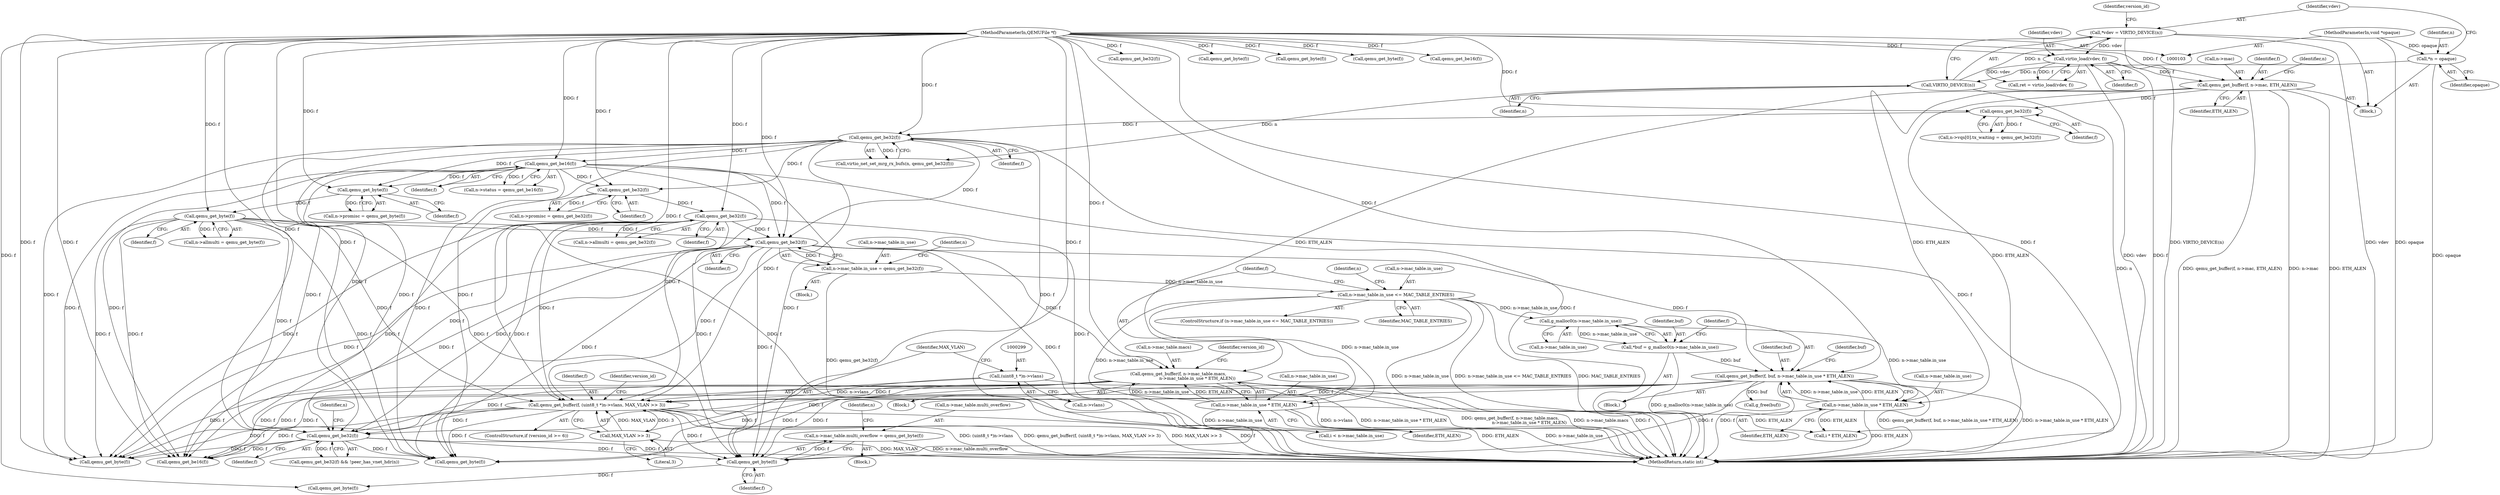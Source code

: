 digraph "0_qemu_eea750a5623ddac7a61982eec8f1c93481857578@pointer" {
"1000329" [label="(Call,n->mac_table.multi_overflow = qemu_get_byte(f))"];
"1000335" [label="(Call,qemu_get_byte(f))"];
"1000218" [label="(Call,qemu_get_be32(f))"];
"1000159" [label="(Call,qemu_get_be32(f))"];
"1000155" [label="(Call,qemu_get_be32(f))"];
"1000141" [label="(Call,qemu_get_buffer(f, n->mac, ETH_ALEN))"];
"1000133" [label="(Call,virtio_load(vdev, f))"];
"1000113" [label="(Call,*vdev = VIRTIO_DEVICE(n))"];
"1000115" [label="(Call,VIRTIO_DEVICE(n))"];
"1000109" [label="(Call,*n = opaque)"];
"1000105" [label="(MethodParameterIn,void *opaque)"];
"1000104" [label="(MethodParameterIn,QEMUFile *f)"];
"1000205" [label="(Call,qemu_get_byte(f))"];
"1000199" [label="(Call,qemu_get_byte(f))"];
"1000169" [label="(Call,qemu_get_be16(f))"];
"1000191" [label="(Call,qemu_get_be32(f))"];
"1000185" [label="(Call,qemu_get_be32(f))"];
"1000296" [label="(Call,qemu_get_buffer(f, (uint8_t *)n->vlans, MAX_VLAN >> 3))"];
"1000229" [label="(Call,qemu_get_buffer(f, n->mac_table.macs,\n                            n->mac_table.in_use * ETH_ALEN))"];
"1000236" [label="(Call,n->mac_table.in_use * ETH_ALEN)"];
"1000221" [label="(Call,n->mac_table.in_use <= MAC_TABLE_ENTRIES)"];
"1000212" [label="(Call,n->mac_table.in_use = qemu_get_be32(f))"];
"1000260" [label="(Call,qemu_get_buffer(f, buf, n->mac_table.in_use * ETH_ALEN))"];
"1000252" [label="(Call,*buf = g_malloc0(n->mac_table.in_use))"];
"1000254" [label="(Call,g_malloc0(n->mac_table.in_use))"];
"1000263" [label="(Call,n->mac_table.in_use * ETH_ALEN)"];
"1000298" [label="(Call,(uint8_t *)n->vlans)"];
"1000303" [label="(Call,MAX_VLAN >> 3)"];
"1000313" [label="(Call,qemu_get_be32(f))"];
"1000292" [label="(ControlStructure,if (version_id >= 6))"];
"1000242" [label="(Identifier,ETH_ALEN)"];
"1000220" [label="(ControlStructure,if (n->mac_table.in_use <= MAC_TABLE_ENTRIES))"];
"1000151" [label="(Identifier,n)"];
"1000186" [label="(Identifier,f)"];
"1000314" [label="(Identifier,f)"];
"1000212" [label="(Call,n->mac_table.in_use = qemu_get_be32(f))"];
"1000270" [label="(Call,g_free(buf))"];
"1000381" [label="(Call,qemu_get_byte(f))"];
"1000141" [label="(Call,qemu_get_buffer(f, n->mac, ETH_ALEN))"];
"1000213" [label="(Call,n->mac_table.in_use)"];
"1000219" [label="(Identifier,f)"];
"1000156" [label="(Identifier,f)"];
"1000271" [label="(Identifier,buf)"];
"1000404" [label="(Call,qemu_get_be16(f))"];
"1000146" [label="(Identifier,ETH_ALEN)"];
"1000211" [label="(Block,)"];
"1000541" [label="(MethodReturn,static int)"];
"1000304" [label="(Identifier,MAX_VLAN)"];
"1000228" [label="(Block,)"];
"1000116" [label="(Identifier,n)"];
"1000195" [label="(Call,n->promisc = qemu_get_byte(f))"];
"1000115" [label="(Call,VIRTIO_DEVICE(n))"];
"1000313" [label="(Call,qemu_get_be32(f))"];
"1000114" [label="(Identifier,vdev)"];
"1000170" [label="(Identifier,f)"];
"1000328" [label="(Block,)"];
"1000236" [label="(Call,n->mac_table.in_use * ETH_ALEN)"];
"1000123" [label="(Identifier,version_id)"];
"1000227" [label="(Identifier,MAC_TABLE_ENTRIES)"];
"1000247" [label="(Identifier,n)"];
"1000335" [label="(Call,qemu_get_byte(f))"];
"1000143" [label="(Call,n->mac)"];
"1000297" [label="(Identifier,f)"];
"1000252" [label="(Call,*buf = g_malloc0(n->mac_table.in_use))"];
"1000496" [label="(Call,i * ETH_ALEN)"];
"1000205" [label="(Call,qemu_get_byte(f))"];
"1000206" [label="(Identifier,f)"];
"1000458" [label="(Call,qemu_get_be32(f))"];
"1000109" [label="(Call,*n = opaque)"];
"1000340" [label="(Identifier,n)"];
"1000142" [label="(Identifier,f)"];
"1000160" [label="(Identifier,f)"];
"1000169" [label="(Call,qemu_get_be16(f))"];
"1000308" [label="(Identifier,version_id)"];
"1000200" [label="(Identifier,f)"];
"1000264" [label="(Call,n->mac_table.in_use)"];
"1000263" [label="(Call,n->mac_table.in_use * ETH_ALEN)"];
"1000343" [label="(Call,qemu_get_byte(f))"];
"1000192" [label="(Identifier,f)"];
"1000260" [label="(Call,qemu_get_buffer(f, buf, n->mac_table.in_use * ETH_ALEN))"];
"1000231" [label="(Call,n->mac_table.macs)"];
"1000296" [label="(Call,qemu_get_buffer(f, (uint8_t *)n->vlans, MAX_VLAN >> 3))"];
"1000250" [label="(Block,)"];
"1000224" [label="(Identifier,n)"];
"1000330" [label="(Call,n->mac_table.multi_overflow)"];
"1000294" [label="(Identifier,version_id)"];
"1000366" [label="(Call,qemu_get_byte(f))"];
"1000360" [label="(Call,qemu_get_byte(f))"];
"1000372" [label="(Call,qemu_get_byte(f))"];
"1000222" [label="(Call,n->mac_table.in_use)"];
"1000157" [label="(Call,virtio_net_set_mrg_rx_bufs(n, qemu_get_be32(f)))"];
"1000155" [label="(Call,qemu_get_be32(f))"];
"1000104" [label="(MethodParameterIn,QEMUFile *f)"];
"1000111" [label="(Identifier,opaque)"];
"1000303" [label="(Call,MAX_VLAN >> 3)"];
"1000110" [label="(Identifier,n)"];
"1000305" [label="(Literal,3)"];
"1000147" [label="(Call,n->vqs[0].tx_waiting = qemu_get_be32(f))"];
"1000354" [label="(Call,qemu_get_byte(f))"];
"1000230" [label="(Identifier,f)"];
"1000300" [label="(Call,n->vlans)"];
"1000133" [label="(Call,virtio_load(vdev, f))"];
"1000131" [label="(Call,ret = virtio_load(vdev, f))"];
"1000107" [label="(Block,)"];
"1000269" [label="(Identifier,ETH_ALEN)"];
"1000329" [label="(Call,n->mac_table.multi_overflow = qemu_get_byte(f))"];
"1000253" [label="(Identifier,buf)"];
"1000134" [label="(Identifier,vdev)"];
"1000317" [label="(Identifier,n)"];
"1000105" [label="(MethodParameterIn,void *opaque)"];
"1000336" [label="(Identifier,f)"];
"1000262" [label="(Identifier,buf)"];
"1000254" [label="(Call,g_malloc0(n->mac_table.in_use))"];
"1000221" [label="(Call,n->mac_table.in_use <= MAC_TABLE_ENTRIES)"];
"1000191" [label="(Call,qemu_get_be32(f))"];
"1000478" [label="(Call,i < n->mac_table.in_use)"];
"1000416" [label="(Call,qemu_get_be16(f))"];
"1000165" [label="(Call,n->status = qemu_get_be16(f))"];
"1000113" [label="(Call,*vdev = VIRTIO_DEVICE(n))"];
"1000135" [label="(Identifier,f)"];
"1000298" [label="(Call,(uint8_t *)n->vlans)"];
"1000312" [label="(Call,qemu_get_be32(f) && !peer_has_vnet_hdr(n))"];
"1000237" [label="(Call,n->mac_table.in_use)"];
"1000229" [label="(Call,qemu_get_buffer(f, n->mac_table.macs,\n                            n->mac_table.in_use * ETH_ALEN))"];
"1000159" [label="(Call,qemu_get_be32(f))"];
"1000187" [label="(Call,n->allmulti = qemu_get_be32(f))"];
"1000255" [label="(Call,n->mac_table.in_use)"];
"1000201" [label="(Call,n->allmulti = qemu_get_byte(f))"];
"1000261" [label="(Identifier,f)"];
"1000218" [label="(Call,qemu_get_be32(f))"];
"1000185" [label="(Call,qemu_get_be32(f))"];
"1000199" [label="(Call,qemu_get_byte(f))"];
"1000181" [label="(Call,n->promisc = qemu_get_be32(f))"];
"1000329" -> "1000328"  [label="AST: "];
"1000329" -> "1000335"  [label="CFG: "];
"1000330" -> "1000329"  [label="AST: "];
"1000335" -> "1000329"  [label="AST: "];
"1000340" -> "1000329"  [label="CFG: "];
"1000329" -> "1000541"  [label="DDG: n->mac_table.multi_overflow"];
"1000335" -> "1000329"  [label="DDG: f"];
"1000335" -> "1000336"  [label="CFG: "];
"1000336" -> "1000335"  [label="AST: "];
"1000218" -> "1000335"  [label="DDG: f"];
"1000159" -> "1000335"  [label="DDG: f"];
"1000205" -> "1000335"  [label="DDG: f"];
"1000296" -> "1000335"  [label="DDG: f"];
"1000229" -> "1000335"  [label="DDG: f"];
"1000169" -> "1000335"  [label="DDG: f"];
"1000260" -> "1000335"  [label="DDG: f"];
"1000313" -> "1000335"  [label="DDG: f"];
"1000191" -> "1000335"  [label="DDG: f"];
"1000104" -> "1000335"  [label="DDG: f"];
"1000335" -> "1000343"  [label="DDG: f"];
"1000218" -> "1000212"  [label="AST: "];
"1000218" -> "1000219"  [label="CFG: "];
"1000219" -> "1000218"  [label="AST: "];
"1000212" -> "1000218"  [label="CFG: "];
"1000218" -> "1000541"  [label="DDG: f"];
"1000218" -> "1000212"  [label="DDG: f"];
"1000159" -> "1000218"  [label="DDG: f"];
"1000205" -> "1000218"  [label="DDG: f"];
"1000169" -> "1000218"  [label="DDG: f"];
"1000191" -> "1000218"  [label="DDG: f"];
"1000104" -> "1000218"  [label="DDG: f"];
"1000218" -> "1000229"  [label="DDG: f"];
"1000218" -> "1000260"  [label="DDG: f"];
"1000218" -> "1000296"  [label="DDG: f"];
"1000218" -> "1000313"  [label="DDG: f"];
"1000218" -> "1000354"  [label="DDG: f"];
"1000218" -> "1000381"  [label="DDG: f"];
"1000218" -> "1000404"  [label="DDG: f"];
"1000159" -> "1000157"  [label="AST: "];
"1000159" -> "1000160"  [label="CFG: "];
"1000160" -> "1000159"  [label="AST: "];
"1000157" -> "1000159"  [label="CFG: "];
"1000159" -> "1000541"  [label="DDG: f"];
"1000159" -> "1000157"  [label="DDG: f"];
"1000155" -> "1000159"  [label="DDG: f"];
"1000104" -> "1000159"  [label="DDG: f"];
"1000159" -> "1000169"  [label="DDG: f"];
"1000159" -> "1000185"  [label="DDG: f"];
"1000159" -> "1000199"  [label="DDG: f"];
"1000159" -> "1000296"  [label="DDG: f"];
"1000159" -> "1000313"  [label="DDG: f"];
"1000159" -> "1000354"  [label="DDG: f"];
"1000159" -> "1000381"  [label="DDG: f"];
"1000159" -> "1000404"  [label="DDG: f"];
"1000155" -> "1000147"  [label="AST: "];
"1000155" -> "1000156"  [label="CFG: "];
"1000156" -> "1000155"  [label="AST: "];
"1000147" -> "1000155"  [label="CFG: "];
"1000155" -> "1000147"  [label="DDG: f"];
"1000141" -> "1000155"  [label="DDG: f"];
"1000104" -> "1000155"  [label="DDG: f"];
"1000141" -> "1000107"  [label="AST: "];
"1000141" -> "1000146"  [label="CFG: "];
"1000142" -> "1000141"  [label="AST: "];
"1000143" -> "1000141"  [label="AST: "];
"1000146" -> "1000141"  [label="AST: "];
"1000151" -> "1000141"  [label="CFG: "];
"1000141" -> "1000541"  [label="DDG: qemu_get_buffer(f, n->mac, ETH_ALEN)"];
"1000141" -> "1000541"  [label="DDG: n->mac"];
"1000141" -> "1000541"  [label="DDG: ETH_ALEN"];
"1000133" -> "1000141"  [label="DDG: f"];
"1000104" -> "1000141"  [label="DDG: f"];
"1000141" -> "1000236"  [label="DDG: ETH_ALEN"];
"1000141" -> "1000263"  [label="DDG: ETH_ALEN"];
"1000141" -> "1000496"  [label="DDG: ETH_ALEN"];
"1000133" -> "1000131"  [label="AST: "];
"1000133" -> "1000135"  [label="CFG: "];
"1000134" -> "1000133"  [label="AST: "];
"1000135" -> "1000133"  [label="AST: "];
"1000131" -> "1000133"  [label="CFG: "];
"1000133" -> "1000541"  [label="DDG: vdev"];
"1000133" -> "1000541"  [label="DDG: f"];
"1000133" -> "1000131"  [label="DDG: vdev"];
"1000133" -> "1000131"  [label="DDG: f"];
"1000113" -> "1000133"  [label="DDG: vdev"];
"1000104" -> "1000133"  [label="DDG: f"];
"1000113" -> "1000107"  [label="AST: "];
"1000113" -> "1000115"  [label="CFG: "];
"1000114" -> "1000113"  [label="AST: "];
"1000115" -> "1000113"  [label="AST: "];
"1000123" -> "1000113"  [label="CFG: "];
"1000113" -> "1000541"  [label="DDG: vdev"];
"1000113" -> "1000541"  [label="DDG: VIRTIO_DEVICE(n)"];
"1000115" -> "1000113"  [label="DDG: n"];
"1000115" -> "1000116"  [label="CFG: "];
"1000116" -> "1000115"  [label="AST: "];
"1000115" -> "1000541"  [label="DDG: n"];
"1000109" -> "1000115"  [label="DDG: n"];
"1000115" -> "1000157"  [label="DDG: n"];
"1000109" -> "1000107"  [label="AST: "];
"1000109" -> "1000111"  [label="CFG: "];
"1000110" -> "1000109"  [label="AST: "];
"1000111" -> "1000109"  [label="AST: "];
"1000114" -> "1000109"  [label="CFG: "];
"1000109" -> "1000541"  [label="DDG: opaque"];
"1000105" -> "1000109"  [label="DDG: opaque"];
"1000105" -> "1000103"  [label="AST: "];
"1000105" -> "1000541"  [label="DDG: opaque"];
"1000104" -> "1000103"  [label="AST: "];
"1000104" -> "1000541"  [label="DDG: f"];
"1000104" -> "1000169"  [label="DDG: f"];
"1000104" -> "1000185"  [label="DDG: f"];
"1000104" -> "1000191"  [label="DDG: f"];
"1000104" -> "1000199"  [label="DDG: f"];
"1000104" -> "1000205"  [label="DDG: f"];
"1000104" -> "1000229"  [label="DDG: f"];
"1000104" -> "1000260"  [label="DDG: f"];
"1000104" -> "1000296"  [label="DDG: f"];
"1000104" -> "1000313"  [label="DDG: f"];
"1000104" -> "1000343"  [label="DDG: f"];
"1000104" -> "1000354"  [label="DDG: f"];
"1000104" -> "1000360"  [label="DDG: f"];
"1000104" -> "1000366"  [label="DDG: f"];
"1000104" -> "1000372"  [label="DDG: f"];
"1000104" -> "1000381"  [label="DDG: f"];
"1000104" -> "1000404"  [label="DDG: f"];
"1000104" -> "1000416"  [label="DDG: f"];
"1000104" -> "1000458"  [label="DDG: f"];
"1000205" -> "1000201"  [label="AST: "];
"1000205" -> "1000206"  [label="CFG: "];
"1000206" -> "1000205"  [label="AST: "];
"1000201" -> "1000205"  [label="CFG: "];
"1000205" -> "1000541"  [label="DDG: f"];
"1000205" -> "1000201"  [label="DDG: f"];
"1000199" -> "1000205"  [label="DDG: f"];
"1000205" -> "1000296"  [label="DDG: f"];
"1000205" -> "1000313"  [label="DDG: f"];
"1000205" -> "1000354"  [label="DDG: f"];
"1000205" -> "1000381"  [label="DDG: f"];
"1000205" -> "1000404"  [label="DDG: f"];
"1000199" -> "1000195"  [label="AST: "];
"1000199" -> "1000200"  [label="CFG: "];
"1000200" -> "1000199"  [label="AST: "];
"1000195" -> "1000199"  [label="CFG: "];
"1000199" -> "1000195"  [label="DDG: f"];
"1000169" -> "1000199"  [label="DDG: f"];
"1000169" -> "1000165"  [label="AST: "];
"1000169" -> "1000170"  [label="CFG: "];
"1000170" -> "1000169"  [label="AST: "];
"1000165" -> "1000169"  [label="CFG: "];
"1000169" -> "1000541"  [label="DDG: f"];
"1000169" -> "1000165"  [label="DDG: f"];
"1000169" -> "1000185"  [label="DDG: f"];
"1000169" -> "1000296"  [label="DDG: f"];
"1000169" -> "1000313"  [label="DDG: f"];
"1000169" -> "1000354"  [label="DDG: f"];
"1000169" -> "1000381"  [label="DDG: f"];
"1000169" -> "1000404"  [label="DDG: f"];
"1000191" -> "1000187"  [label="AST: "];
"1000191" -> "1000192"  [label="CFG: "];
"1000192" -> "1000191"  [label="AST: "];
"1000187" -> "1000191"  [label="CFG: "];
"1000191" -> "1000541"  [label="DDG: f"];
"1000191" -> "1000187"  [label="DDG: f"];
"1000185" -> "1000191"  [label="DDG: f"];
"1000191" -> "1000296"  [label="DDG: f"];
"1000191" -> "1000313"  [label="DDG: f"];
"1000191" -> "1000354"  [label="DDG: f"];
"1000191" -> "1000381"  [label="DDG: f"];
"1000191" -> "1000404"  [label="DDG: f"];
"1000185" -> "1000181"  [label="AST: "];
"1000185" -> "1000186"  [label="CFG: "];
"1000186" -> "1000185"  [label="AST: "];
"1000181" -> "1000185"  [label="CFG: "];
"1000185" -> "1000181"  [label="DDG: f"];
"1000296" -> "1000292"  [label="AST: "];
"1000296" -> "1000303"  [label="CFG: "];
"1000297" -> "1000296"  [label="AST: "];
"1000298" -> "1000296"  [label="AST: "];
"1000303" -> "1000296"  [label="AST: "];
"1000308" -> "1000296"  [label="CFG: "];
"1000296" -> "1000541"  [label="DDG: (uint8_t *)n->vlans"];
"1000296" -> "1000541"  [label="DDG: qemu_get_buffer(f, (uint8_t *)n->vlans, MAX_VLAN >> 3)"];
"1000296" -> "1000541"  [label="DDG: MAX_VLAN >> 3"];
"1000296" -> "1000541"  [label="DDG: f"];
"1000229" -> "1000296"  [label="DDG: f"];
"1000260" -> "1000296"  [label="DDG: f"];
"1000298" -> "1000296"  [label="DDG: n->vlans"];
"1000303" -> "1000296"  [label="DDG: MAX_VLAN"];
"1000303" -> "1000296"  [label="DDG: 3"];
"1000296" -> "1000313"  [label="DDG: f"];
"1000296" -> "1000354"  [label="DDG: f"];
"1000296" -> "1000381"  [label="DDG: f"];
"1000296" -> "1000404"  [label="DDG: f"];
"1000229" -> "1000228"  [label="AST: "];
"1000229" -> "1000236"  [label="CFG: "];
"1000230" -> "1000229"  [label="AST: "];
"1000231" -> "1000229"  [label="AST: "];
"1000236" -> "1000229"  [label="AST: "];
"1000294" -> "1000229"  [label="CFG: "];
"1000229" -> "1000541"  [label="DDG: n->mac_table.in_use * ETH_ALEN"];
"1000229" -> "1000541"  [label="DDG: qemu_get_buffer(f, n->mac_table.macs,\n                            n->mac_table.in_use * ETH_ALEN)"];
"1000229" -> "1000541"  [label="DDG: n->mac_table.macs"];
"1000229" -> "1000541"  [label="DDG: f"];
"1000236" -> "1000229"  [label="DDG: n->mac_table.in_use"];
"1000236" -> "1000229"  [label="DDG: ETH_ALEN"];
"1000229" -> "1000313"  [label="DDG: f"];
"1000229" -> "1000354"  [label="DDG: f"];
"1000229" -> "1000381"  [label="DDG: f"];
"1000229" -> "1000404"  [label="DDG: f"];
"1000236" -> "1000242"  [label="CFG: "];
"1000237" -> "1000236"  [label="AST: "];
"1000242" -> "1000236"  [label="AST: "];
"1000236" -> "1000541"  [label="DDG: n->mac_table.in_use"];
"1000236" -> "1000541"  [label="DDG: ETH_ALEN"];
"1000221" -> "1000236"  [label="DDG: n->mac_table.in_use"];
"1000236" -> "1000478"  [label="DDG: n->mac_table.in_use"];
"1000236" -> "1000496"  [label="DDG: ETH_ALEN"];
"1000221" -> "1000220"  [label="AST: "];
"1000221" -> "1000227"  [label="CFG: "];
"1000222" -> "1000221"  [label="AST: "];
"1000227" -> "1000221"  [label="AST: "];
"1000230" -> "1000221"  [label="CFG: "];
"1000247" -> "1000221"  [label="CFG: "];
"1000221" -> "1000541"  [label="DDG: n->mac_table.in_use <= MAC_TABLE_ENTRIES"];
"1000221" -> "1000541"  [label="DDG: MAC_TABLE_ENTRIES"];
"1000221" -> "1000541"  [label="DDG: n->mac_table.in_use"];
"1000212" -> "1000221"  [label="DDG: n->mac_table.in_use"];
"1000221" -> "1000254"  [label="DDG: n->mac_table.in_use"];
"1000221" -> "1000478"  [label="DDG: n->mac_table.in_use"];
"1000212" -> "1000211"  [label="AST: "];
"1000213" -> "1000212"  [label="AST: "];
"1000224" -> "1000212"  [label="CFG: "];
"1000212" -> "1000541"  [label="DDG: qemu_get_be32(f)"];
"1000260" -> "1000250"  [label="AST: "];
"1000260" -> "1000263"  [label="CFG: "];
"1000261" -> "1000260"  [label="AST: "];
"1000262" -> "1000260"  [label="AST: "];
"1000263" -> "1000260"  [label="AST: "];
"1000271" -> "1000260"  [label="CFG: "];
"1000260" -> "1000541"  [label="DDG: qemu_get_buffer(f, buf, n->mac_table.in_use * ETH_ALEN)"];
"1000260" -> "1000541"  [label="DDG: n->mac_table.in_use * ETH_ALEN"];
"1000260" -> "1000541"  [label="DDG: f"];
"1000252" -> "1000260"  [label="DDG: buf"];
"1000263" -> "1000260"  [label="DDG: n->mac_table.in_use"];
"1000263" -> "1000260"  [label="DDG: ETH_ALEN"];
"1000260" -> "1000270"  [label="DDG: buf"];
"1000260" -> "1000313"  [label="DDG: f"];
"1000260" -> "1000354"  [label="DDG: f"];
"1000260" -> "1000381"  [label="DDG: f"];
"1000260" -> "1000404"  [label="DDG: f"];
"1000252" -> "1000250"  [label="AST: "];
"1000252" -> "1000254"  [label="CFG: "];
"1000253" -> "1000252"  [label="AST: "];
"1000254" -> "1000252"  [label="AST: "];
"1000261" -> "1000252"  [label="CFG: "];
"1000252" -> "1000541"  [label="DDG: g_malloc0(n->mac_table.in_use)"];
"1000254" -> "1000252"  [label="DDG: n->mac_table.in_use"];
"1000254" -> "1000255"  [label="CFG: "];
"1000255" -> "1000254"  [label="AST: "];
"1000254" -> "1000263"  [label="DDG: n->mac_table.in_use"];
"1000263" -> "1000269"  [label="CFG: "];
"1000264" -> "1000263"  [label="AST: "];
"1000269" -> "1000263"  [label="AST: "];
"1000263" -> "1000541"  [label="DDG: ETH_ALEN"];
"1000263" -> "1000496"  [label="DDG: ETH_ALEN"];
"1000298" -> "1000300"  [label="CFG: "];
"1000299" -> "1000298"  [label="AST: "];
"1000300" -> "1000298"  [label="AST: "];
"1000304" -> "1000298"  [label="CFG: "];
"1000298" -> "1000541"  [label="DDG: n->vlans"];
"1000303" -> "1000305"  [label="CFG: "];
"1000304" -> "1000303"  [label="AST: "];
"1000305" -> "1000303"  [label="AST: "];
"1000303" -> "1000541"  [label="DDG: MAX_VLAN"];
"1000313" -> "1000312"  [label="AST: "];
"1000313" -> "1000314"  [label="CFG: "];
"1000314" -> "1000313"  [label="AST: "];
"1000317" -> "1000313"  [label="CFG: "];
"1000312" -> "1000313"  [label="CFG: "];
"1000313" -> "1000541"  [label="DDG: f"];
"1000313" -> "1000312"  [label="DDG: f"];
"1000313" -> "1000354"  [label="DDG: f"];
"1000313" -> "1000381"  [label="DDG: f"];
"1000313" -> "1000404"  [label="DDG: f"];
}
